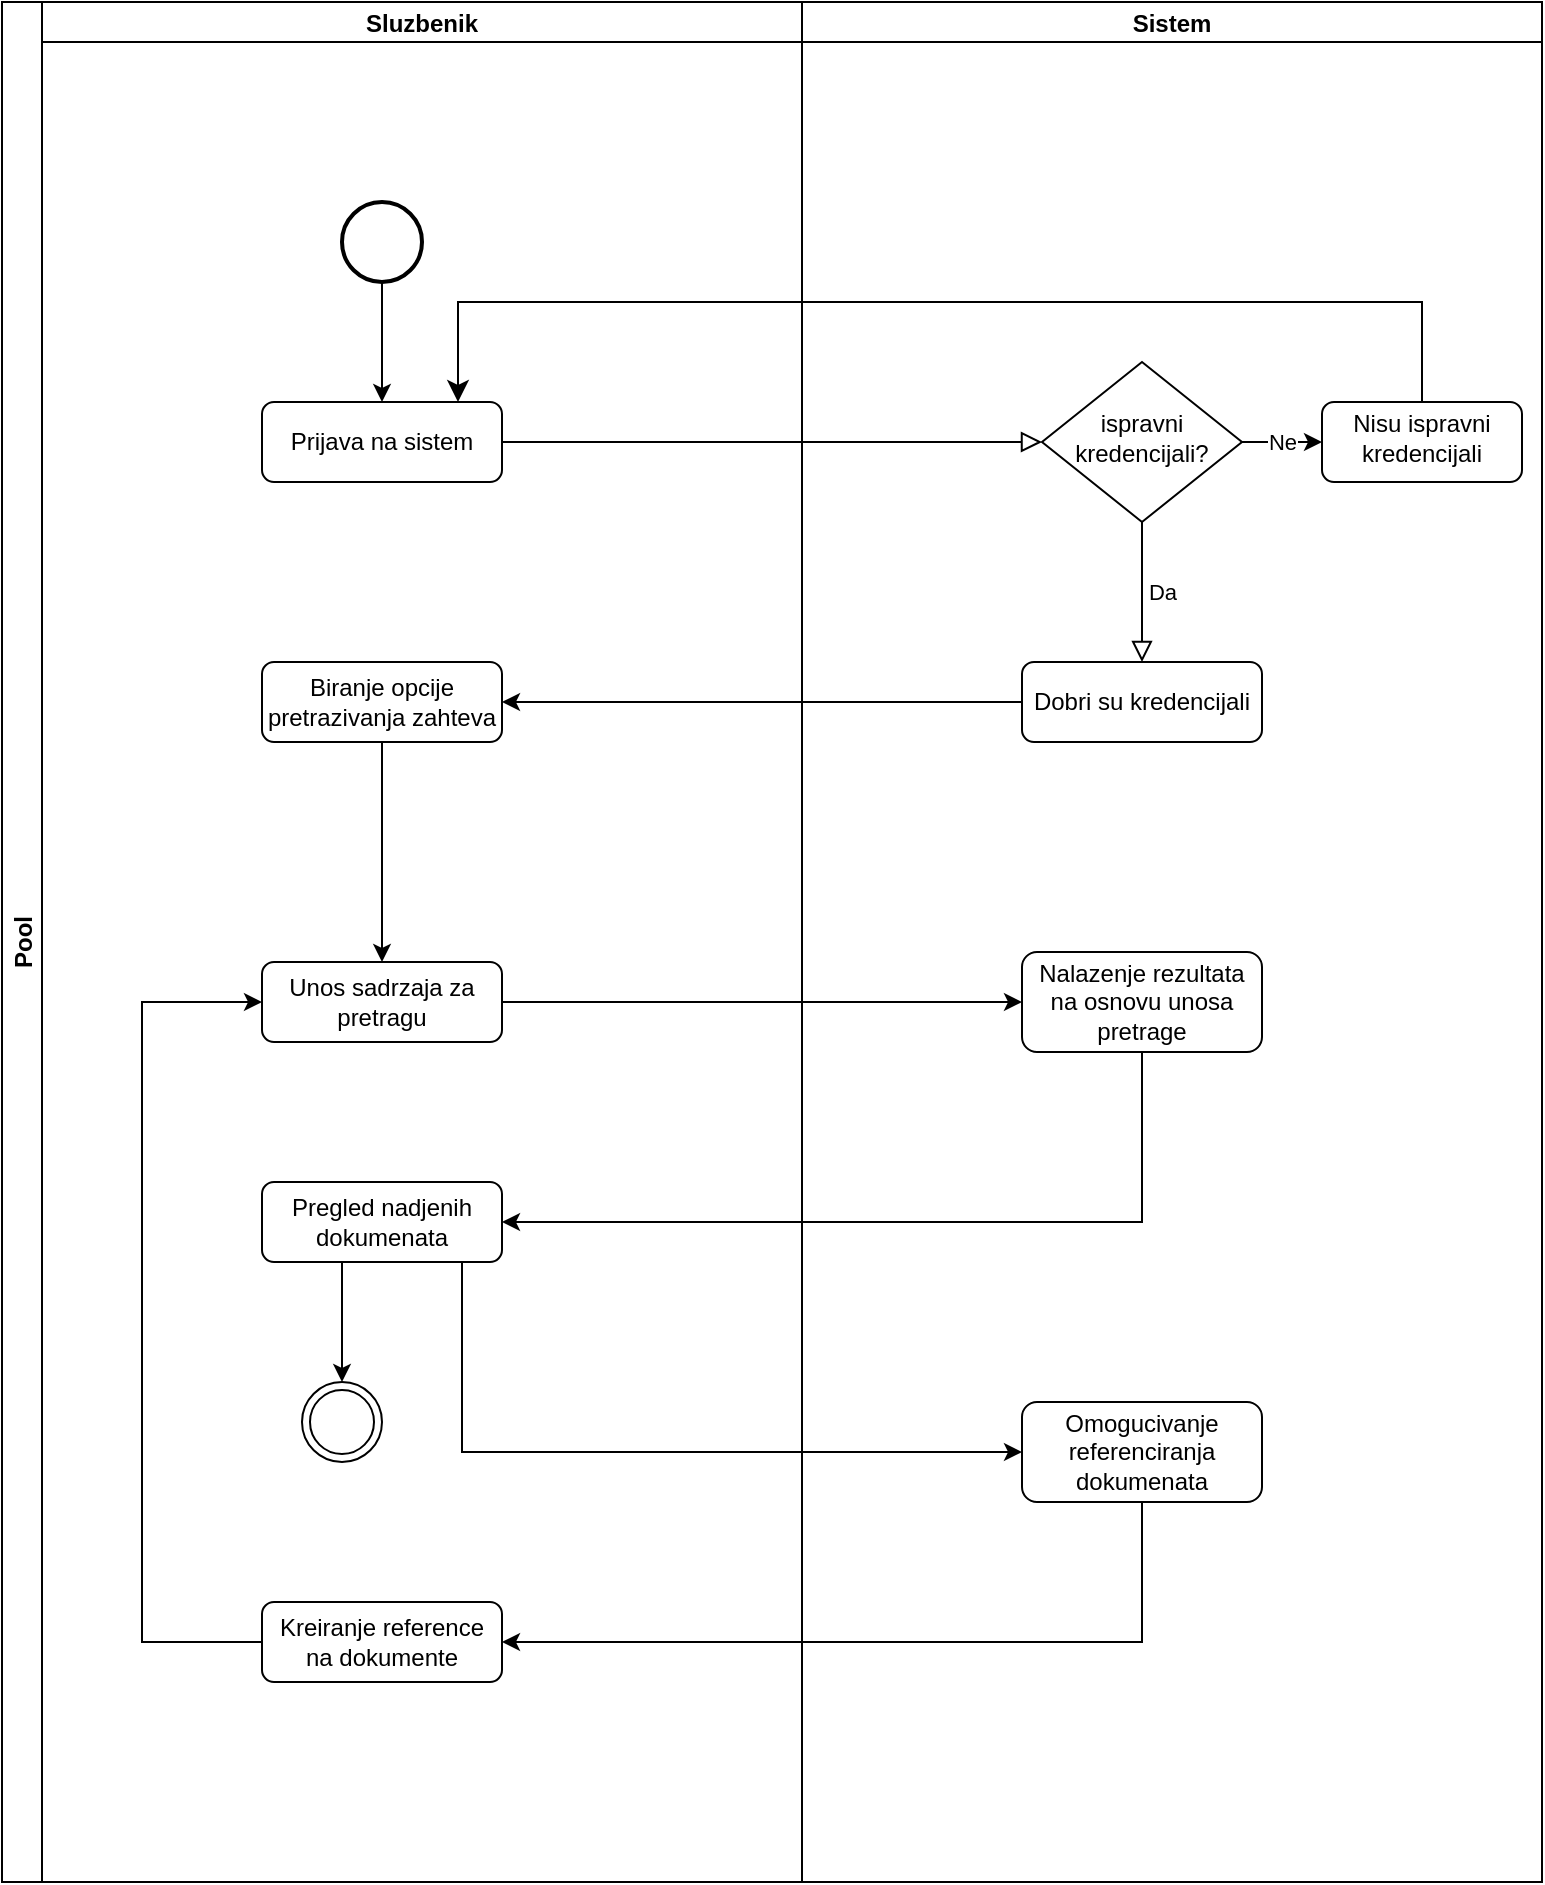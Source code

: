 <mxfile version="20.8.3" type="device"><diagram id="C5RBs43oDa-KdzZeNtuy" name="Page-1"><mxGraphModel dx="1434" dy="707" grid="1" gridSize="10" guides="1" tooltips="1" connect="1" arrows="1" fold="1" page="1" pageScale="1" pageWidth="827" pageHeight="1169" math="0" shadow="0"><root><mxCell id="WIyWlLk6GJQsqaUBKTNV-0"/><mxCell id="WIyWlLk6GJQsqaUBKTNV-1" parent="WIyWlLk6GJQsqaUBKTNV-0"/><mxCell id="4AsWnXmblwv0kJuJn1v8-4" value="Pool" style="swimlane;childLayout=stackLayout;resizeParent=1;resizeParentMax=0;startSize=20;horizontal=0;horizontalStack=1;" vertex="1" parent="WIyWlLk6GJQsqaUBKTNV-1"><mxGeometry x="50" y="10" width="770" height="940" as="geometry"/></mxCell><mxCell id="WIyWlLk6GJQsqaUBKTNV-2" value="" style="rounded=0;html=1;jettySize=auto;orthogonalLoop=1;fontSize=11;endArrow=block;endFill=0;endSize=8;strokeWidth=1;shadow=0;labelBackgroundColor=none;edgeStyle=orthogonalEdgeStyle;" parent="4AsWnXmblwv0kJuJn1v8-4" source="WIyWlLk6GJQsqaUBKTNV-3" target="WIyWlLk6GJQsqaUBKTNV-6" edge="1"><mxGeometry relative="1" as="geometry"><Array as="points"><mxPoint x="420" y="220"/><mxPoint x="420" y="220"/></Array></mxGeometry></mxCell><mxCell id="4AsWnXmblwv0kJuJn1v8-15" value="" style="edgeStyle=elbowEdgeStyle;elbow=vertical;endArrow=classic;html=1;curved=0;rounded=0;endSize=8;startSize=8;exitX=0.5;exitY=0;exitDx=0;exitDy=0;" edge="1" parent="4AsWnXmblwv0kJuJn1v8-4" source="4AsWnXmblwv0kJuJn1v8-13"><mxGeometry width="50" height="50" relative="1" as="geometry"><mxPoint x="650" y="340" as="sourcePoint"/><mxPoint x="228" y="200" as="targetPoint"/><Array as="points"><mxPoint x="600" y="150"/><mxPoint x="450" y="280"/></Array></mxGeometry></mxCell><mxCell id="4AsWnXmblwv0kJuJn1v8-17" value="" style="edgeStyle=orthogonalEdgeStyle;rounded=0;orthogonalLoop=1;jettySize=auto;html=1;" edge="1" parent="4AsWnXmblwv0kJuJn1v8-4" source="4AsWnXmblwv0kJuJn1v8-10" target="4AsWnXmblwv0kJuJn1v8-16"><mxGeometry relative="1" as="geometry"/></mxCell><mxCell id="4AsWnXmblwv0kJuJn1v8-5" value="Sluzbenik" style="swimlane;startSize=20;" vertex="1" parent="4AsWnXmblwv0kJuJn1v8-4"><mxGeometry x="20" width="380" height="940" as="geometry"/></mxCell><mxCell id="WIyWlLk6GJQsqaUBKTNV-3" value="Prijava na sistem&lt;br&gt;" style="rounded=1;whiteSpace=wrap;html=1;fontSize=12;glass=0;strokeWidth=1;shadow=0;" parent="4AsWnXmblwv0kJuJn1v8-5" vertex="1"><mxGeometry x="110" y="200" width="120" height="40" as="geometry"/></mxCell><mxCell id="4AsWnXmblwv0kJuJn1v8-9" value="" style="edgeStyle=orthogonalEdgeStyle;rounded=0;orthogonalLoop=1;jettySize=auto;html=1;" edge="1" parent="4AsWnXmblwv0kJuJn1v8-5" source="4AsWnXmblwv0kJuJn1v8-1" target="WIyWlLk6GJQsqaUBKTNV-3"><mxGeometry relative="1" as="geometry"/></mxCell><mxCell id="4AsWnXmblwv0kJuJn1v8-1" value="" style="strokeWidth=2;html=1;shape=mxgraph.flowchart.start_2;whiteSpace=wrap;" vertex="1" parent="4AsWnXmblwv0kJuJn1v8-5"><mxGeometry x="150" y="100" width="40" height="40" as="geometry"/></mxCell><mxCell id="4AsWnXmblwv0kJuJn1v8-16" value="Biranje opcije pretrazivanja zahteva" style="rounded=1;whiteSpace=wrap;html=1;glass=0;strokeWidth=1;shadow=0;" vertex="1" parent="4AsWnXmblwv0kJuJn1v8-5"><mxGeometry x="110" y="330" width="120" height="40" as="geometry"/></mxCell><mxCell id="4AsWnXmblwv0kJuJn1v8-18" value="Unos sadrzaja za pretragu" style="rounded=1;whiteSpace=wrap;html=1;glass=0;strokeWidth=1;shadow=0;" vertex="1" parent="4AsWnXmblwv0kJuJn1v8-5"><mxGeometry x="110" y="480" width="120" height="40" as="geometry"/></mxCell><mxCell id="4AsWnXmblwv0kJuJn1v8-19" value="" style="edgeStyle=orthogonalEdgeStyle;rounded=0;orthogonalLoop=1;jettySize=auto;html=1;" edge="1" parent="4AsWnXmblwv0kJuJn1v8-5" source="4AsWnXmblwv0kJuJn1v8-16" target="4AsWnXmblwv0kJuJn1v8-18"><mxGeometry relative="1" as="geometry"/></mxCell><mxCell id="4AsWnXmblwv0kJuJn1v8-33" value="" style="edgeStyle=orthogonalEdgeStyle;rounded=0;orthogonalLoop=1;jettySize=auto;html=1;" edge="1" parent="4AsWnXmblwv0kJuJn1v8-5" source="4AsWnXmblwv0kJuJn1v8-20"><mxGeometry relative="1" as="geometry"><mxPoint x="150" y="690" as="targetPoint"/><Array as="points"><mxPoint x="150" y="650"/><mxPoint x="150" y="650"/></Array></mxGeometry></mxCell><mxCell id="4AsWnXmblwv0kJuJn1v8-20" value="Pregled nadjenih dokumenata" style="whiteSpace=wrap;html=1;rounded=1;glass=0;strokeWidth=1;shadow=0;" vertex="1" parent="4AsWnXmblwv0kJuJn1v8-5"><mxGeometry x="110" y="590" width="120" height="40" as="geometry"/></mxCell><mxCell id="4AsWnXmblwv0kJuJn1v8-29" value="Kreiranje reference na dokumente" style="rounded=1;whiteSpace=wrap;html=1;glass=0;strokeWidth=1;shadow=0;" vertex="1" parent="4AsWnXmblwv0kJuJn1v8-5"><mxGeometry x="110" y="800" width="120" height="40" as="geometry"/></mxCell><mxCell id="4AsWnXmblwv0kJuJn1v8-31" value="" style="endArrow=classic;html=1;rounded=0;exitX=0;exitY=0.5;exitDx=0;exitDy=0;entryX=0;entryY=0.5;entryDx=0;entryDy=0;" edge="1" parent="4AsWnXmblwv0kJuJn1v8-5" source="4AsWnXmblwv0kJuJn1v8-29" target="4AsWnXmblwv0kJuJn1v8-18"><mxGeometry width="50" height="50" relative="1" as="geometry"><mxPoint x="280" y="640" as="sourcePoint"/><mxPoint x="40" y="520" as="targetPoint"/><Array as="points"><mxPoint x="50" y="820"/><mxPoint x="50" y="500"/></Array></mxGeometry></mxCell><mxCell id="4AsWnXmblwv0kJuJn1v8-35" value="" style="ellipse;shape=doubleEllipse;whiteSpace=wrap;html=1;aspect=fixed;" vertex="1" parent="4AsWnXmblwv0kJuJn1v8-5"><mxGeometry x="130" y="690" width="40" height="40" as="geometry"/></mxCell><mxCell id="4AsWnXmblwv0kJuJn1v8-6" value="Sistem" style="swimlane;startSize=20;" vertex="1" parent="4AsWnXmblwv0kJuJn1v8-4"><mxGeometry x="400" width="370" height="940" as="geometry"/></mxCell><mxCell id="4AsWnXmblwv0kJuJn1v8-14" value="Ne&lt;br&gt;" style="edgeStyle=orthogonalEdgeStyle;rounded=0;orthogonalLoop=1;jettySize=auto;html=1;" edge="1" parent="4AsWnXmblwv0kJuJn1v8-6" source="WIyWlLk6GJQsqaUBKTNV-6" target="4AsWnXmblwv0kJuJn1v8-13"><mxGeometry relative="1" as="geometry"/></mxCell><mxCell id="WIyWlLk6GJQsqaUBKTNV-6" value="ispravni kredencijali?" style="rhombus;whiteSpace=wrap;html=1;shadow=0;fontFamily=Helvetica;fontSize=12;align=center;strokeWidth=1;spacing=6;spacingTop=-4;" parent="4AsWnXmblwv0kJuJn1v8-6" vertex="1"><mxGeometry x="120" y="180" width="100" height="80" as="geometry"/></mxCell><mxCell id="WIyWlLk6GJQsqaUBKTNV-5" value="Da&lt;br&gt;" style="edgeStyle=orthogonalEdgeStyle;rounded=0;html=1;jettySize=auto;orthogonalLoop=1;fontSize=11;endArrow=block;endFill=0;endSize=8;strokeWidth=1;shadow=0;labelBackgroundColor=none;" parent="4AsWnXmblwv0kJuJn1v8-6" source="WIyWlLk6GJQsqaUBKTNV-6" edge="1"><mxGeometry y="10" relative="1" as="geometry"><mxPoint as="offset"/><mxPoint x="170" y="330" as="targetPoint"/></mxGeometry></mxCell><mxCell id="4AsWnXmblwv0kJuJn1v8-10" value="Dobri su kredencijali&lt;br&gt;" style="rounded=1;whiteSpace=wrap;html=1;fontSize=12;glass=0;strokeWidth=1;shadow=0;" vertex="1" parent="4AsWnXmblwv0kJuJn1v8-6"><mxGeometry x="110" y="330" width="120" height="40" as="geometry"/></mxCell><mxCell id="4AsWnXmblwv0kJuJn1v8-13" value="Nisu ispravni kredencijali" style="rounded=1;whiteSpace=wrap;html=1;shadow=0;strokeWidth=1;spacing=6;spacingTop=-4;" vertex="1" parent="4AsWnXmblwv0kJuJn1v8-6"><mxGeometry x="260" y="200" width="100" height="40" as="geometry"/></mxCell><mxCell id="4AsWnXmblwv0kJuJn1v8-24" value="Nalazenje rezultata na osnovu unosa pretrage" style="rounded=1;whiteSpace=wrap;html=1;glass=0;strokeWidth=1;shadow=0;" vertex="1" parent="4AsWnXmblwv0kJuJn1v8-6"><mxGeometry x="110" y="475" width="120" height="50" as="geometry"/></mxCell><mxCell id="4AsWnXmblwv0kJuJn1v8-22" value="Omogucivanje referenciranja dokumenata" style="rounded=1;whiteSpace=wrap;html=1;glass=0;strokeWidth=1;shadow=0;" vertex="1" parent="4AsWnXmblwv0kJuJn1v8-6"><mxGeometry x="110" y="700" width="120" height="50" as="geometry"/></mxCell><mxCell id="4AsWnXmblwv0kJuJn1v8-25" value="" style="edgeStyle=orthogonalEdgeStyle;rounded=0;orthogonalLoop=1;jettySize=auto;html=1;" edge="1" parent="4AsWnXmblwv0kJuJn1v8-4" source="4AsWnXmblwv0kJuJn1v8-18" target="4AsWnXmblwv0kJuJn1v8-24"><mxGeometry relative="1" as="geometry"/></mxCell><mxCell id="4AsWnXmblwv0kJuJn1v8-26" value="" style="endArrow=classic;html=1;rounded=0;exitX=0.5;exitY=1;exitDx=0;exitDy=0;entryX=1;entryY=0.5;entryDx=0;entryDy=0;" edge="1" parent="4AsWnXmblwv0kJuJn1v8-4" source="4AsWnXmblwv0kJuJn1v8-24" target="4AsWnXmblwv0kJuJn1v8-20"><mxGeometry width="50" height="50" relative="1" as="geometry"><mxPoint x="300" y="550" as="sourcePoint"/><mxPoint x="350" y="500" as="targetPoint"/><Array as="points"><mxPoint x="570" y="610"/></Array></mxGeometry></mxCell><mxCell id="4AsWnXmblwv0kJuJn1v8-23" value="" style="edgeStyle=orthogonalEdgeStyle;rounded=0;orthogonalLoop=1;jettySize=auto;html=1;" edge="1" parent="4AsWnXmblwv0kJuJn1v8-4" source="4AsWnXmblwv0kJuJn1v8-20" target="4AsWnXmblwv0kJuJn1v8-22"><mxGeometry relative="1" as="geometry"><Array as="points"><mxPoint x="230" y="725"/></Array></mxGeometry></mxCell><mxCell id="4AsWnXmblwv0kJuJn1v8-30" value="" style="edgeStyle=orthogonalEdgeStyle;rounded=0;orthogonalLoop=1;jettySize=auto;html=1;" edge="1" parent="4AsWnXmblwv0kJuJn1v8-4" source="4AsWnXmblwv0kJuJn1v8-22" target="4AsWnXmblwv0kJuJn1v8-29"><mxGeometry relative="1" as="geometry"><Array as="points"><mxPoint x="570" y="820"/></Array></mxGeometry></mxCell></root></mxGraphModel></diagram></mxfile>